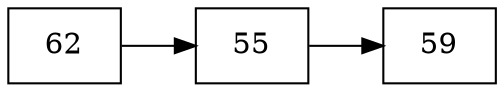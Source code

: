 digraph grafico{
rankdir=LR
node[shape=box]
concentrate=true
compound=true;
nodo62[label ="62"];
nodo62->nodo55
nodo55[label ="55"];
nodo55->nodo59
nodo59[label ="59"];
}
